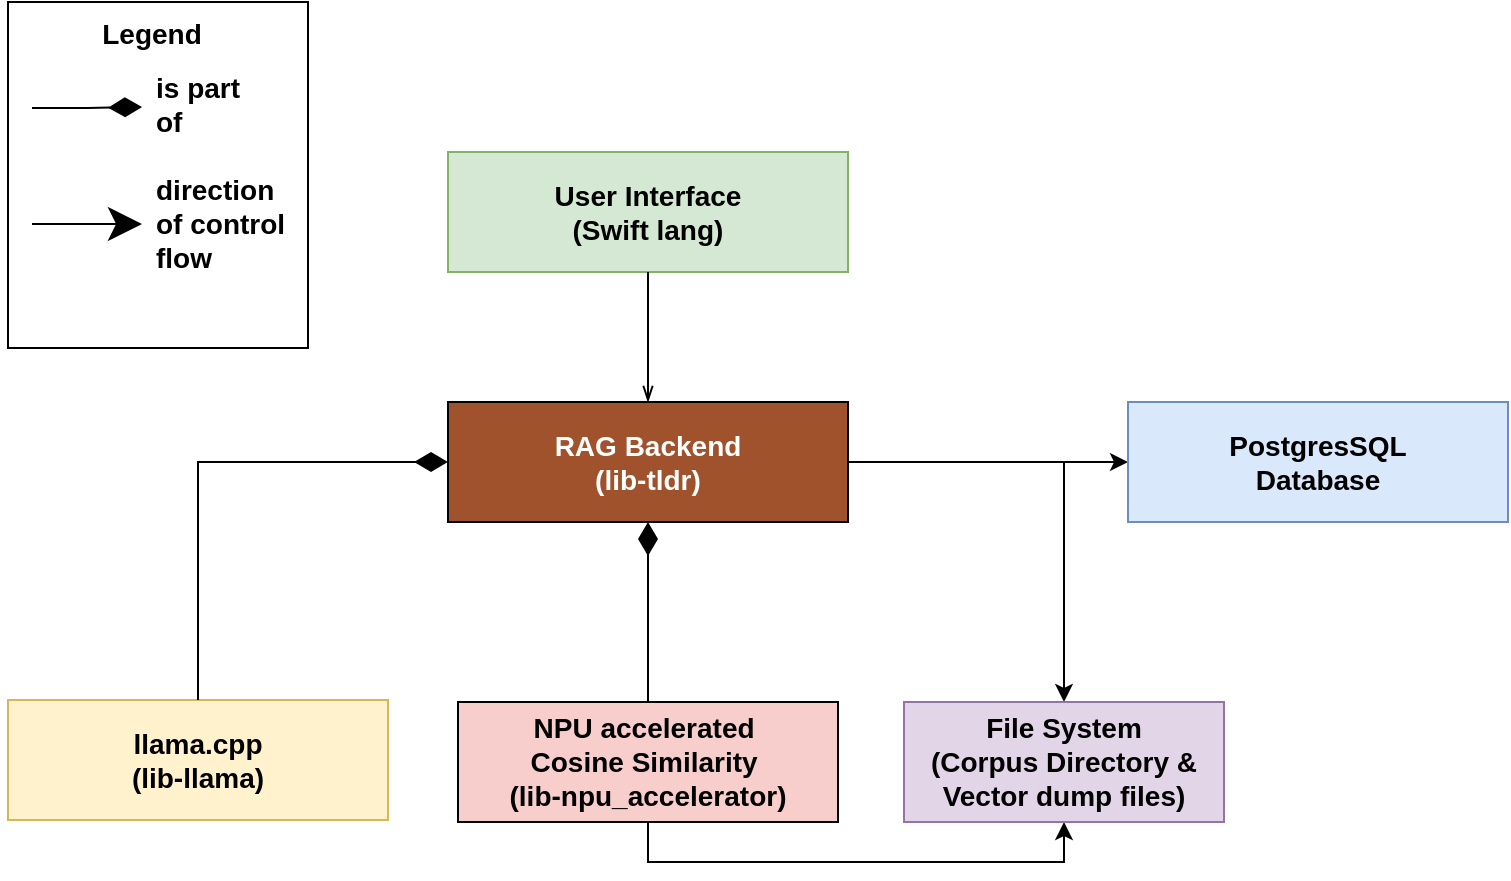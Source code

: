 <mxfile version="22.1.2" type="device">
  <diagram name="Page-1" id="5f0bae14-7c28-e335-631c-24af17079c00">
    <mxGraphModel dx="954" dy="1549" grid="1" gridSize="10" guides="1" tooltips="1" connect="1" arrows="1" fold="1" page="1" pageScale="1" pageWidth="1100" pageHeight="850" background="none" math="0" shadow="0">
      <root>
        <mxCell id="0" />
        <mxCell id="1" parent="0" />
        <mxCell id="n4vaRY5eCSg-2q49SCnd-3" value="User Interface&lt;br style=&quot;font-size: 14px;&quot;&gt;(Swift lang)" style="rounded=0;whiteSpace=wrap;html=1;fillColor=#d5e8d4;strokeColor=#82b366;fontStyle=1;fontSize=14;" parent="1" vertex="1">
          <mxGeometry x="440" y="-455" width="200" height="60" as="geometry" />
        </mxCell>
        <mxCell id="n4vaRY5eCSg-2q49SCnd-19" style="edgeStyle=orthogonalEdgeStyle;rounded=0;orthogonalLoop=1;jettySize=auto;html=1;exitX=0.5;exitY=0;exitDx=0;exitDy=0;startArrow=openThin;startFill=0;endArrow=none;endFill=0;jumpSize=6;fontStyle=1;fontSize=14;" parent="1" source="n4vaRY5eCSg-2q49SCnd-4" target="n4vaRY5eCSg-2q49SCnd-3" edge="1">
          <mxGeometry relative="1" as="geometry" />
        </mxCell>
        <mxCell id="n4vaRY5eCSg-2q49SCnd-31" style="edgeStyle=orthogonalEdgeStyle;rounded=0;orthogonalLoop=1;jettySize=auto;html=1;exitX=1;exitY=0.5;exitDx=0;exitDy=0;entryX=0.5;entryY=0;entryDx=0;entryDy=0;fontStyle=1;fontSize=14;" parent="1" source="n4vaRY5eCSg-2q49SCnd-4" target="n4vaRY5eCSg-2q49SCnd-30" edge="1">
          <mxGeometry relative="1" as="geometry" />
        </mxCell>
        <mxCell id="L_NuJ4gCWTDtWlx-L7YN-1" style="edgeStyle=orthogonalEdgeStyle;rounded=0;orthogonalLoop=1;jettySize=auto;html=1;exitX=1;exitY=0.5;exitDx=0;exitDy=0;" edge="1" parent="1" source="n4vaRY5eCSg-2q49SCnd-4" target="n4vaRY5eCSg-2q49SCnd-27">
          <mxGeometry relative="1" as="geometry" />
        </mxCell>
        <mxCell id="n4vaRY5eCSg-2q49SCnd-4" value="RAG Backend&lt;br style=&quot;font-size: 14px;&quot;&gt;(lib-tldr)" style="rounded=0;whiteSpace=wrap;html=1;fillColor=#A0522D;fontColor=#FFFFFF;fontStyle=1;fontSize=14;" parent="1" vertex="1">
          <mxGeometry x="440" y="-330" width="200" height="60" as="geometry" />
        </mxCell>
        <mxCell id="n4vaRY5eCSg-2q49SCnd-15" value="" style="group;fontStyle=1;fontSize=14;fillColor=#ffe6cc;strokeColor=#d79b00;fillStyle=solid;container=0;" parent="1" vertex="1" connectable="0">
          <mxGeometry x="220" y="-181" width="190" height="60" as="geometry" />
        </mxCell>
        <mxCell id="n4vaRY5eCSg-2q49SCnd-32" style="edgeStyle=orthogonalEdgeStyle;rounded=0;orthogonalLoop=1;jettySize=auto;html=1;exitX=0.5;exitY=1;exitDx=0;exitDy=0;entryX=0.5;entryY=1;entryDx=0;entryDy=0;fontStyle=1;fontSize=14;" parent="1" source="n4vaRY5eCSg-2q49SCnd-17" target="n4vaRY5eCSg-2q49SCnd-30" edge="1">
          <mxGeometry relative="1" as="geometry" />
        </mxCell>
        <mxCell id="n4vaRY5eCSg-2q49SCnd-17" value="&lt;div style=&quot;font-size: 14px;&quot;&gt;&lt;br style=&quot;font-size: 14px;&quot;&gt;&lt;/div&gt;&lt;div style=&quot;font-size: 14px;&quot;&gt;NPU accelerated&amp;nbsp;&lt;/div&gt;&lt;div style=&quot;font-size: 14px;&quot;&gt;Cosine Similarity&amp;nbsp;&lt;/div&gt;&lt;div style=&quot;font-size: 14px;&quot;&gt;(lib-npu_accelerator)&lt;/div&gt;&lt;div style=&quot;font-size: 14px;&quot;&gt;&lt;br style=&quot;font-size: 14px;&quot;&gt;&lt;/div&gt;" style="rounded=0;whiteSpace=wrap;html=1;container=0;fontStyle=1;fontSize=14;fillColor=#F8CECC;" parent="1" vertex="1">
          <mxGeometry x="445" y="-180" width="190" height="60" as="geometry" />
        </mxCell>
        <mxCell id="n4vaRY5eCSg-2q49SCnd-18" value="" style="endArrow=none;html=1;endSize=12;startArrow=diamondThin;startSize=14;startFill=1;edgeStyle=orthogonalEdgeStyle;align=left;verticalAlign=bottom;rounded=0;exitX=0.5;exitY=1;exitDx=0;exitDy=0;entryX=0.5;entryY=0;entryDx=0;entryDy=0;endFill=0;fontStyle=1;fontSize=14;" parent="1" source="n4vaRY5eCSg-2q49SCnd-4" target="n4vaRY5eCSg-2q49SCnd-17" edge="1">
          <mxGeometry x="-1" y="3" relative="1" as="geometry">
            <mxPoint x="660" y="-50" as="sourcePoint" />
            <mxPoint x="820" y="-50" as="targetPoint" />
          </mxGeometry>
        </mxCell>
        <mxCell id="n4vaRY5eCSg-2q49SCnd-27" value="&lt;div style=&quot;font-size: 14px;&quot;&gt;PostgresSQL&lt;/div&gt;&lt;div style=&quot;font-size: 14px;&quot;&gt;Database&lt;/div&gt;" style="rounded=0;whiteSpace=wrap;html=1;container=0;fontStyle=1;fontSize=14;fillColor=#dae8fc;strokeColor=#6c8ebf;" parent="1" vertex="1">
          <mxGeometry x="780" y="-330" width="190" height="60" as="geometry" />
        </mxCell>
        <mxCell id="n4vaRY5eCSg-2q49SCnd-30" value="File System&lt;br style=&quot;font-size: 14px;&quot;&gt;(Corpus Directory &amp;amp; Vector dump files)" style="rounded=0;whiteSpace=wrap;html=1;fontStyle=1;fontSize=14;fillColor=#e1d5e7;strokeColor=#9673a6;" parent="1" vertex="1">
          <mxGeometry x="668" y="-180" width="160" height="60" as="geometry" />
        </mxCell>
        <mxCell id="n4vaRY5eCSg-2q49SCnd-5" value="llama.cpp&lt;br style=&quot;font-size: 14px;&quot;&gt;(lib-llama)" style="rounded=0;whiteSpace=wrap;html=1;fontStyle=1;fontSize=14;fillColor=#fff2cc;strokeColor=#d6b656;" parent="1" vertex="1">
          <mxGeometry x="220" y="-181" width="190" height="60" as="geometry" />
        </mxCell>
        <mxCell id="n4vaRY5eCSg-2q49SCnd-11" value="" style="endArrow=none;html=1;endSize=12;startArrow=diamondThin;startSize=14;startFill=1;edgeStyle=orthogonalEdgeStyle;align=left;verticalAlign=bottom;rounded=0;exitX=0;exitY=0.5;exitDx=0;exitDy=0;entryX=0.5;entryY=0;entryDx=0;entryDy=0;endFill=0;fontStyle=1;fontSize=14;" parent="1" source="n4vaRY5eCSg-2q49SCnd-4" target="n4vaRY5eCSg-2q49SCnd-5" edge="1">
          <mxGeometry x="-1" y="3" relative="1" as="geometry">
            <mxPoint x="320" y="-51" as="sourcePoint" />
            <mxPoint x="480" y="-51" as="targetPoint" />
          </mxGeometry>
        </mxCell>
        <mxCell id="L_NuJ4gCWTDtWlx-L7YN-2" value="" style="group" vertex="1" connectable="0" parent="1">
          <mxGeometry x="220" y="-530" width="150" height="173" as="geometry" />
        </mxCell>
        <mxCell id="n4vaRY5eCSg-2q49SCnd-22" value="" style="rounded=0;whiteSpace=wrap;html=1;fontStyle=1;fontSize=14;container=0;" parent="L_NuJ4gCWTDtWlx-L7YN-2" vertex="1">
          <mxGeometry width="150" height="173" as="geometry" />
        </mxCell>
        <mxCell id="n4vaRY5eCSg-2q49SCnd-24" value="Legend" style="text;html=1;strokeColor=none;fillColor=none;align=center;verticalAlign=middle;whiteSpace=wrap;rounded=0;fontStyle=1;fontSize=14;container=0;" parent="L_NuJ4gCWTDtWlx-L7YN-2" vertex="1">
          <mxGeometry x="42" y="1" width="60" height="30" as="geometry" />
        </mxCell>
        <mxCell id="n4vaRY5eCSg-2q49SCnd-12" value="" style="endArrow=none;html=1;endSize=12;startArrow=diamondThin;startSize=14;startFill=1;edgeStyle=orthogonalEdgeStyle;align=left;verticalAlign=bottom;rounded=0;exitX=0.5;exitY=1;exitDx=0;exitDy=0;endFill=0;fontStyle=1;fontSize=14;" parent="L_NuJ4gCWTDtWlx-L7YN-2" edge="1">
          <mxGeometry x="-1" y="3" relative="1" as="geometry">
            <mxPoint x="67" y="52.5" as="sourcePoint" />
            <mxPoint x="12" y="53" as="targetPoint" />
          </mxGeometry>
        </mxCell>
        <mxCell id="n4vaRY5eCSg-2q49SCnd-13" value="is part of" style="text;html=1;strokeColor=none;fillColor=none;align=left;verticalAlign=middle;whiteSpace=wrap;rounded=0;fontStyle=1;fontSize=14;container=0;" parent="L_NuJ4gCWTDtWlx-L7YN-2" vertex="1">
          <mxGeometry x="72" y="36" width="60" height="30" as="geometry" />
        </mxCell>
        <mxCell id="n4vaRY5eCSg-2q49SCnd-20" value="" style="endArrow=none;html=1;endSize=12;startArrow=classic;startSize=14;startFill=1;edgeStyle=orthogonalEdgeStyle;align=left;verticalAlign=bottom;rounded=0;exitX=0.5;exitY=1;exitDx=0;exitDy=0;endFill=0;fontStyle=1;fontSize=14;" parent="L_NuJ4gCWTDtWlx-L7YN-2" edge="1">
          <mxGeometry x="-1" y="3" relative="1" as="geometry">
            <mxPoint x="67" y="111" as="sourcePoint" />
            <mxPoint x="12" y="111" as="targetPoint" />
          </mxGeometry>
        </mxCell>
        <mxCell id="n4vaRY5eCSg-2q49SCnd-21" value="direction of control flow" style="text;html=1;strokeColor=none;fillColor=none;align=left;verticalAlign=middle;whiteSpace=wrap;rounded=0;fontStyle=1;fontSize=14;container=0;" parent="L_NuJ4gCWTDtWlx-L7YN-2" vertex="1">
          <mxGeometry x="72" y="96" width="70" height="30" as="geometry" />
        </mxCell>
      </root>
    </mxGraphModel>
  </diagram>
</mxfile>
